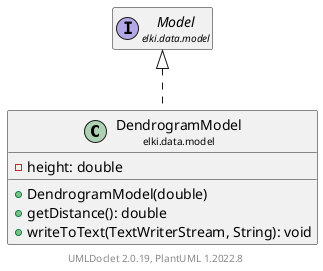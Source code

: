 @startuml
    remove .*\.(Instance|Par|Parameterizer|Factory)$
    set namespaceSeparator none
    hide empty fields
    hide empty methods

    class "<size:14>DendrogramModel\n<size:10>elki.data.model" as elki.data.model.DendrogramModel [[DendrogramModel.html]] {
        -height: double
        +DendrogramModel(double)
        +getDistance(): double
        +writeToText(TextWriterStream, String): void
    }

    interface "<size:14>Model\n<size:10>elki.data.model" as elki.data.model.Model [[Model.html]]

    elki.data.model.Model <|.. elki.data.model.DendrogramModel

    center footer UMLDoclet 2.0.19, PlantUML 1.2022.8
@enduml
